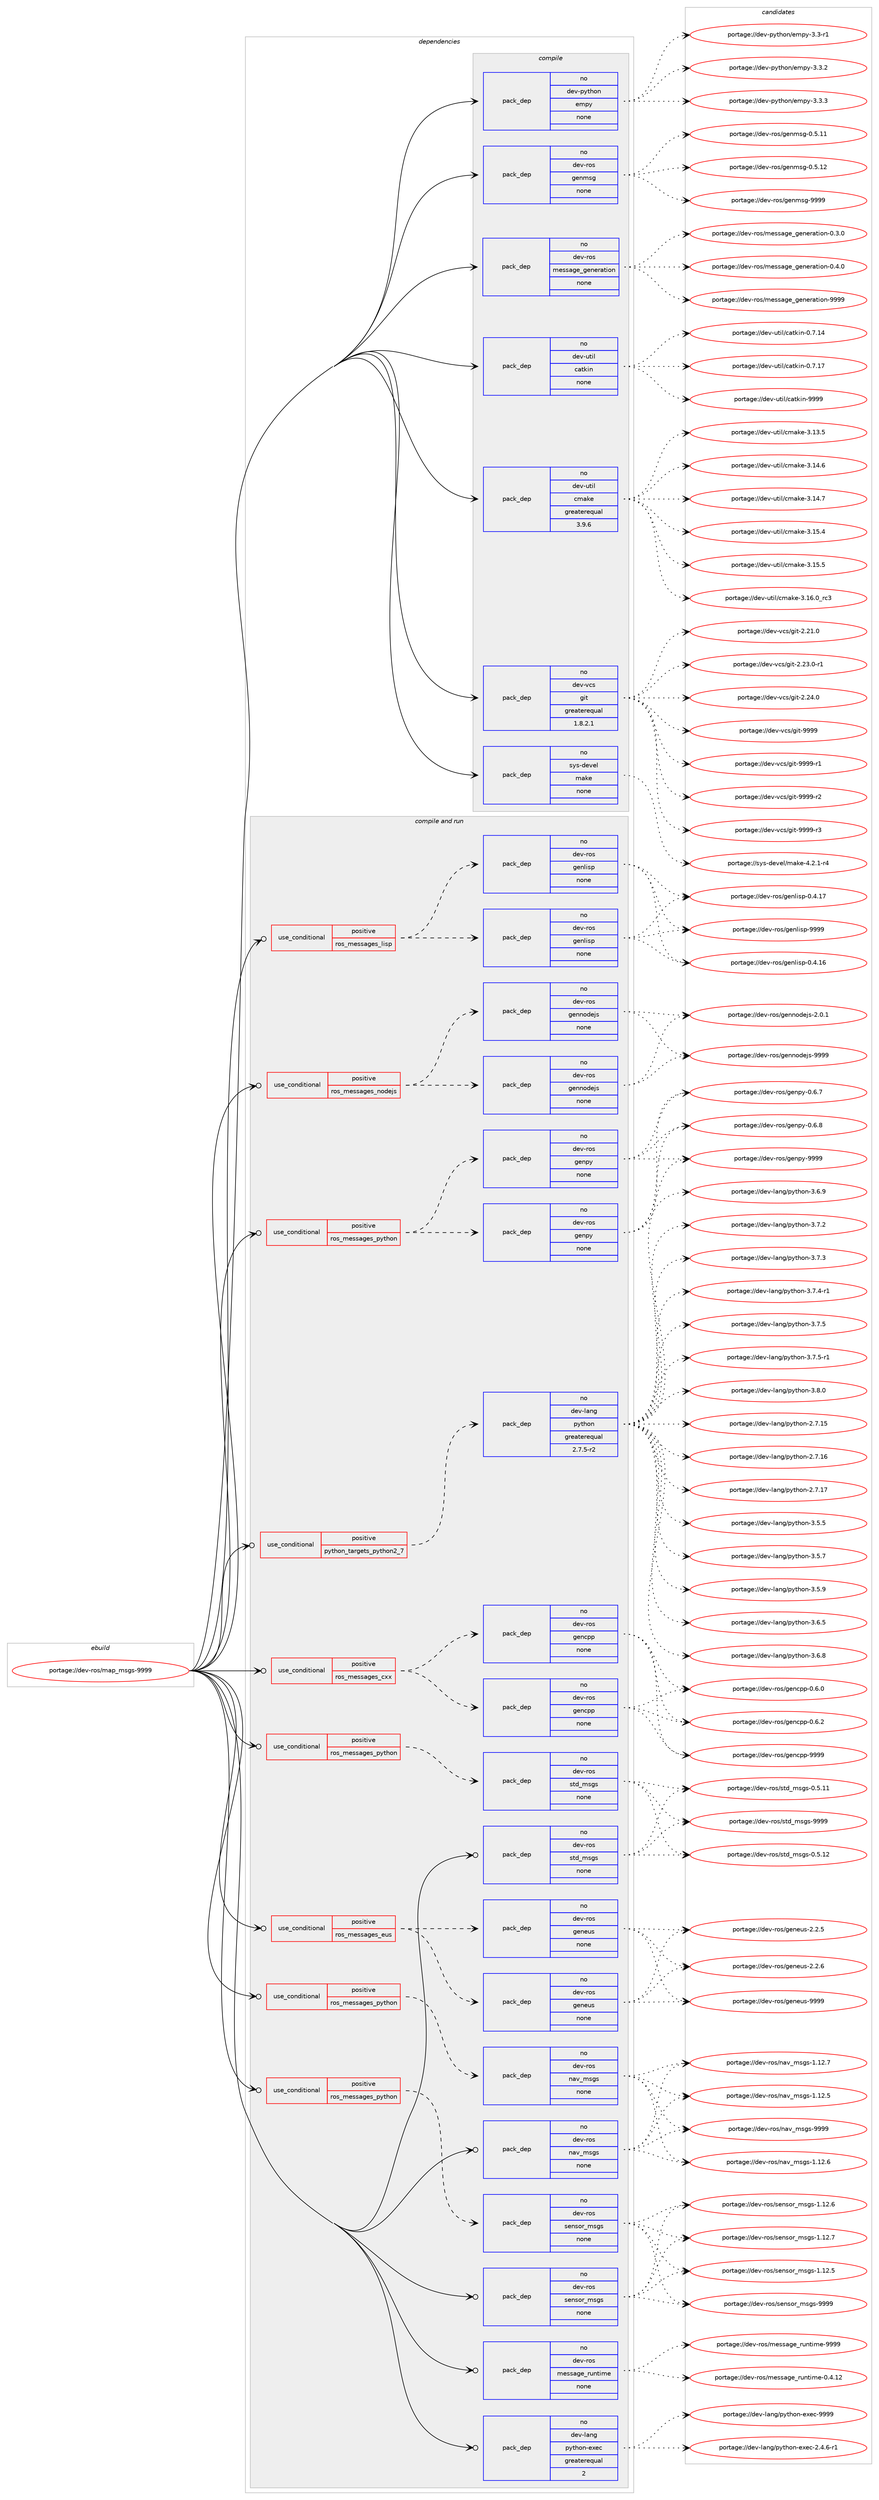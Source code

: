 digraph prolog {

# *************
# Graph options
# *************

newrank=true;
concentrate=true;
compound=true;
graph [rankdir=LR,fontname=Helvetica,fontsize=10,ranksep=1.5];#, ranksep=2.5, nodesep=0.2];
edge  [arrowhead=vee];
node  [fontname=Helvetica,fontsize=10];

# **********
# The ebuild
# **********

subgraph cluster_leftcol {
color=gray;
rank=same;
label=<<i>ebuild</i>>;
id [label="portage://dev-ros/map_msgs-9999", color=red, width=4, href="../dev-ros/map_msgs-9999.svg"];
}

# ****************
# The dependencies
# ****************

subgraph cluster_midcol {
color=gray;
label=<<i>dependencies</i>>;
subgraph cluster_compile {
fillcolor="#eeeeee";
style=filled;
label=<<i>compile</i>>;
subgraph pack144162 {
dependency190626 [label=<<TABLE BORDER="0" CELLBORDER="1" CELLSPACING="0" CELLPADDING="4" WIDTH="220"><TR><TD ROWSPAN="6" CELLPADDING="30">pack_dep</TD></TR><TR><TD WIDTH="110">no</TD></TR><TR><TD>dev-python</TD></TR><TR><TD>empy</TD></TR><TR><TD>none</TD></TR><TR><TD></TD></TR></TABLE>>, shape=none, color=blue];
}
id:e -> dependency190626:w [weight=20,style="solid",arrowhead="vee"];
subgraph pack144163 {
dependency190627 [label=<<TABLE BORDER="0" CELLBORDER="1" CELLSPACING="0" CELLPADDING="4" WIDTH="220"><TR><TD ROWSPAN="6" CELLPADDING="30">pack_dep</TD></TR><TR><TD WIDTH="110">no</TD></TR><TR><TD>dev-ros</TD></TR><TR><TD>genmsg</TD></TR><TR><TD>none</TD></TR><TR><TD></TD></TR></TABLE>>, shape=none, color=blue];
}
id:e -> dependency190627:w [weight=20,style="solid",arrowhead="vee"];
subgraph pack144164 {
dependency190628 [label=<<TABLE BORDER="0" CELLBORDER="1" CELLSPACING="0" CELLPADDING="4" WIDTH="220"><TR><TD ROWSPAN="6" CELLPADDING="30">pack_dep</TD></TR><TR><TD WIDTH="110">no</TD></TR><TR><TD>dev-ros</TD></TR><TR><TD>message_generation</TD></TR><TR><TD>none</TD></TR><TR><TD></TD></TR></TABLE>>, shape=none, color=blue];
}
id:e -> dependency190628:w [weight=20,style="solid",arrowhead="vee"];
subgraph pack144165 {
dependency190629 [label=<<TABLE BORDER="0" CELLBORDER="1" CELLSPACING="0" CELLPADDING="4" WIDTH="220"><TR><TD ROWSPAN="6" CELLPADDING="30">pack_dep</TD></TR><TR><TD WIDTH="110">no</TD></TR><TR><TD>dev-util</TD></TR><TR><TD>catkin</TD></TR><TR><TD>none</TD></TR><TR><TD></TD></TR></TABLE>>, shape=none, color=blue];
}
id:e -> dependency190629:w [weight=20,style="solid",arrowhead="vee"];
subgraph pack144166 {
dependency190630 [label=<<TABLE BORDER="0" CELLBORDER="1" CELLSPACING="0" CELLPADDING="4" WIDTH="220"><TR><TD ROWSPAN="6" CELLPADDING="30">pack_dep</TD></TR><TR><TD WIDTH="110">no</TD></TR><TR><TD>dev-util</TD></TR><TR><TD>cmake</TD></TR><TR><TD>greaterequal</TD></TR><TR><TD>3.9.6</TD></TR></TABLE>>, shape=none, color=blue];
}
id:e -> dependency190630:w [weight=20,style="solid",arrowhead="vee"];
subgraph pack144167 {
dependency190631 [label=<<TABLE BORDER="0" CELLBORDER="1" CELLSPACING="0" CELLPADDING="4" WIDTH="220"><TR><TD ROWSPAN="6" CELLPADDING="30">pack_dep</TD></TR><TR><TD WIDTH="110">no</TD></TR><TR><TD>dev-vcs</TD></TR><TR><TD>git</TD></TR><TR><TD>greaterequal</TD></TR><TR><TD>1.8.2.1</TD></TR></TABLE>>, shape=none, color=blue];
}
id:e -> dependency190631:w [weight=20,style="solid",arrowhead="vee"];
subgraph pack144168 {
dependency190632 [label=<<TABLE BORDER="0" CELLBORDER="1" CELLSPACING="0" CELLPADDING="4" WIDTH="220"><TR><TD ROWSPAN="6" CELLPADDING="30">pack_dep</TD></TR><TR><TD WIDTH="110">no</TD></TR><TR><TD>sys-devel</TD></TR><TR><TD>make</TD></TR><TR><TD>none</TD></TR><TR><TD></TD></TR></TABLE>>, shape=none, color=blue];
}
id:e -> dependency190632:w [weight=20,style="solid",arrowhead="vee"];
}
subgraph cluster_compileandrun {
fillcolor="#eeeeee";
style=filled;
label=<<i>compile and run</i>>;
subgraph cond43036 {
dependency190633 [label=<<TABLE BORDER="0" CELLBORDER="1" CELLSPACING="0" CELLPADDING="4"><TR><TD ROWSPAN="3" CELLPADDING="10">use_conditional</TD></TR><TR><TD>positive</TD></TR><TR><TD>python_targets_python2_7</TD></TR></TABLE>>, shape=none, color=red];
subgraph pack144169 {
dependency190634 [label=<<TABLE BORDER="0" CELLBORDER="1" CELLSPACING="0" CELLPADDING="4" WIDTH="220"><TR><TD ROWSPAN="6" CELLPADDING="30">pack_dep</TD></TR><TR><TD WIDTH="110">no</TD></TR><TR><TD>dev-lang</TD></TR><TR><TD>python</TD></TR><TR><TD>greaterequal</TD></TR><TR><TD>2.7.5-r2</TD></TR></TABLE>>, shape=none, color=blue];
}
dependency190633:e -> dependency190634:w [weight=20,style="dashed",arrowhead="vee"];
}
id:e -> dependency190633:w [weight=20,style="solid",arrowhead="odotvee"];
subgraph cond43037 {
dependency190635 [label=<<TABLE BORDER="0" CELLBORDER="1" CELLSPACING="0" CELLPADDING="4"><TR><TD ROWSPAN="3" CELLPADDING="10">use_conditional</TD></TR><TR><TD>positive</TD></TR><TR><TD>ros_messages_cxx</TD></TR></TABLE>>, shape=none, color=red];
subgraph pack144170 {
dependency190636 [label=<<TABLE BORDER="0" CELLBORDER="1" CELLSPACING="0" CELLPADDING="4" WIDTH="220"><TR><TD ROWSPAN="6" CELLPADDING="30">pack_dep</TD></TR><TR><TD WIDTH="110">no</TD></TR><TR><TD>dev-ros</TD></TR><TR><TD>gencpp</TD></TR><TR><TD>none</TD></TR><TR><TD></TD></TR></TABLE>>, shape=none, color=blue];
}
dependency190635:e -> dependency190636:w [weight=20,style="dashed",arrowhead="vee"];
subgraph pack144171 {
dependency190637 [label=<<TABLE BORDER="0" CELLBORDER="1" CELLSPACING="0" CELLPADDING="4" WIDTH="220"><TR><TD ROWSPAN="6" CELLPADDING="30">pack_dep</TD></TR><TR><TD WIDTH="110">no</TD></TR><TR><TD>dev-ros</TD></TR><TR><TD>gencpp</TD></TR><TR><TD>none</TD></TR><TR><TD></TD></TR></TABLE>>, shape=none, color=blue];
}
dependency190635:e -> dependency190637:w [weight=20,style="dashed",arrowhead="vee"];
}
id:e -> dependency190635:w [weight=20,style="solid",arrowhead="odotvee"];
subgraph cond43038 {
dependency190638 [label=<<TABLE BORDER="0" CELLBORDER="1" CELLSPACING="0" CELLPADDING="4"><TR><TD ROWSPAN="3" CELLPADDING="10">use_conditional</TD></TR><TR><TD>positive</TD></TR><TR><TD>ros_messages_eus</TD></TR></TABLE>>, shape=none, color=red];
subgraph pack144172 {
dependency190639 [label=<<TABLE BORDER="0" CELLBORDER="1" CELLSPACING="0" CELLPADDING="4" WIDTH="220"><TR><TD ROWSPAN="6" CELLPADDING="30">pack_dep</TD></TR><TR><TD WIDTH="110">no</TD></TR><TR><TD>dev-ros</TD></TR><TR><TD>geneus</TD></TR><TR><TD>none</TD></TR><TR><TD></TD></TR></TABLE>>, shape=none, color=blue];
}
dependency190638:e -> dependency190639:w [weight=20,style="dashed",arrowhead="vee"];
subgraph pack144173 {
dependency190640 [label=<<TABLE BORDER="0" CELLBORDER="1" CELLSPACING="0" CELLPADDING="4" WIDTH="220"><TR><TD ROWSPAN="6" CELLPADDING="30">pack_dep</TD></TR><TR><TD WIDTH="110">no</TD></TR><TR><TD>dev-ros</TD></TR><TR><TD>geneus</TD></TR><TR><TD>none</TD></TR><TR><TD></TD></TR></TABLE>>, shape=none, color=blue];
}
dependency190638:e -> dependency190640:w [weight=20,style="dashed",arrowhead="vee"];
}
id:e -> dependency190638:w [weight=20,style="solid",arrowhead="odotvee"];
subgraph cond43039 {
dependency190641 [label=<<TABLE BORDER="0" CELLBORDER="1" CELLSPACING="0" CELLPADDING="4"><TR><TD ROWSPAN="3" CELLPADDING="10">use_conditional</TD></TR><TR><TD>positive</TD></TR><TR><TD>ros_messages_lisp</TD></TR></TABLE>>, shape=none, color=red];
subgraph pack144174 {
dependency190642 [label=<<TABLE BORDER="0" CELLBORDER="1" CELLSPACING="0" CELLPADDING="4" WIDTH="220"><TR><TD ROWSPAN="6" CELLPADDING="30">pack_dep</TD></TR><TR><TD WIDTH="110">no</TD></TR><TR><TD>dev-ros</TD></TR><TR><TD>genlisp</TD></TR><TR><TD>none</TD></TR><TR><TD></TD></TR></TABLE>>, shape=none, color=blue];
}
dependency190641:e -> dependency190642:w [weight=20,style="dashed",arrowhead="vee"];
subgraph pack144175 {
dependency190643 [label=<<TABLE BORDER="0" CELLBORDER="1" CELLSPACING="0" CELLPADDING="4" WIDTH="220"><TR><TD ROWSPAN="6" CELLPADDING="30">pack_dep</TD></TR><TR><TD WIDTH="110">no</TD></TR><TR><TD>dev-ros</TD></TR><TR><TD>genlisp</TD></TR><TR><TD>none</TD></TR><TR><TD></TD></TR></TABLE>>, shape=none, color=blue];
}
dependency190641:e -> dependency190643:w [weight=20,style="dashed",arrowhead="vee"];
}
id:e -> dependency190641:w [weight=20,style="solid",arrowhead="odotvee"];
subgraph cond43040 {
dependency190644 [label=<<TABLE BORDER="0" CELLBORDER="1" CELLSPACING="0" CELLPADDING="4"><TR><TD ROWSPAN="3" CELLPADDING="10">use_conditional</TD></TR><TR><TD>positive</TD></TR><TR><TD>ros_messages_nodejs</TD></TR></TABLE>>, shape=none, color=red];
subgraph pack144176 {
dependency190645 [label=<<TABLE BORDER="0" CELLBORDER="1" CELLSPACING="0" CELLPADDING="4" WIDTH="220"><TR><TD ROWSPAN="6" CELLPADDING="30">pack_dep</TD></TR><TR><TD WIDTH="110">no</TD></TR><TR><TD>dev-ros</TD></TR><TR><TD>gennodejs</TD></TR><TR><TD>none</TD></TR><TR><TD></TD></TR></TABLE>>, shape=none, color=blue];
}
dependency190644:e -> dependency190645:w [weight=20,style="dashed",arrowhead="vee"];
subgraph pack144177 {
dependency190646 [label=<<TABLE BORDER="0" CELLBORDER="1" CELLSPACING="0" CELLPADDING="4" WIDTH="220"><TR><TD ROWSPAN="6" CELLPADDING="30">pack_dep</TD></TR><TR><TD WIDTH="110">no</TD></TR><TR><TD>dev-ros</TD></TR><TR><TD>gennodejs</TD></TR><TR><TD>none</TD></TR><TR><TD></TD></TR></TABLE>>, shape=none, color=blue];
}
dependency190644:e -> dependency190646:w [weight=20,style="dashed",arrowhead="vee"];
}
id:e -> dependency190644:w [weight=20,style="solid",arrowhead="odotvee"];
subgraph cond43041 {
dependency190647 [label=<<TABLE BORDER="0" CELLBORDER="1" CELLSPACING="0" CELLPADDING="4"><TR><TD ROWSPAN="3" CELLPADDING="10">use_conditional</TD></TR><TR><TD>positive</TD></TR><TR><TD>ros_messages_python</TD></TR></TABLE>>, shape=none, color=red];
subgraph pack144178 {
dependency190648 [label=<<TABLE BORDER="0" CELLBORDER="1" CELLSPACING="0" CELLPADDING="4" WIDTH="220"><TR><TD ROWSPAN="6" CELLPADDING="30">pack_dep</TD></TR><TR><TD WIDTH="110">no</TD></TR><TR><TD>dev-ros</TD></TR><TR><TD>genpy</TD></TR><TR><TD>none</TD></TR><TR><TD></TD></TR></TABLE>>, shape=none, color=blue];
}
dependency190647:e -> dependency190648:w [weight=20,style="dashed",arrowhead="vee"];
subgraph pack144179 {
dependency190649 [label=<<TABLE BORDER="0" CELLBORDER="1" CELLSPACING="0" CELLPADDING="4" WIDTH="220"><TR><TD ROWSPAN="6" CELLPADDING="30">pack_dep</TD></TR><TR><TD WIDTH="110">no</TD></TR><TR><TD>dev-ros</TD></TR><TR><TD>genpy</TD></TR><TR><TD>none</TD></TR><TR><TD></TD></TR></TABLE>>, shape=none, color=blue];
}
dependency190647:e -> dependency190649:w [weight=20,style="dashed",arrowhead="vee"];
}
id:e -> dependency190647:w [weight=20,style="solid",arrowhead="odotvee"];
subgraph cond43042 {
dependency190650 [label=<<TABLE BORDER="0" CELLBORDER="1" CELLSPACING="0" CELLPADDING="4"><TR><TD ROWSPAN="3" CELLPADDING="10">use_conditional</TD></TR><TR><TD>positive</TD></TR><TR><TD>ros_messages_python</TD></TR></TABLE>>, shape=none, color=red];
subgraph pack144180 {
dependency190651 [label=<<TABLE BORDER="0" CELLBORDER="1" CELLSPACING="0" CELLPADDING="4" WIDTH="220"><TR><TD ROWSPAN="6" CELLPADDING="30">pack_dep</TD></TR><TR><TD WIDTH="110">no</TD></TR><TR><TD>dev-ros</TD></TR><TR><TD>nav_msgs</TD></TR><TR><TD>none</TD></TR><TR><TD></TD></TR></TABLE>>, shape=none, color=blue];
}
dependency190650:e -> dependency190651:w [weight=20,style="dashed",arrowhead="vee"];
}
id:e -> dependency190650:w [weight=20,style="solid",arrowhead="odotvee"];
subgraph cond43043 {
dependency190652 [label=<<TABLE BORDER="0" CELLBORDER="1" CELLSPACING="0" CELLPADDING="4"><TR><TD ROWSPAN="3" CELLPADDING="10">use_conditional</TD></TR><TR><TD>positive</TD></TR><TR><TD>ros_messages_python</TD></TR></TABLE>>, shape=none, color=red];
subgraph pack144181 {
dependency190653 [label=<<TABLE BORDER="0" CELLBORDER="1" CELLSPACING="0" CELLPADDING="4" WIDTH="220"><TR><TD ROWSPAN="6" CELLPADDING="30">pack_dep</TD></TR><TR><TD WIDTH="110">no</TD></TR><TR><TD>dev-ros</TD></TR><TR><TD>sensor_msgs</TD></TR><TR><TD>none</TD></TR><TR><TD></TD></TR></TABLE>>, shape=none, color=blue];
}
dependency190652:e -> dependency190653:w [weight=20,style="dashed",arrowhead="vee"];
}
id:e -> dependency190652:w [weight=20,style="solid",arrowhead="odotvee"];
subgraph cond43044 {
dependency190654 [label=<<TABLE BORDER="0" CELLBORDER="1" CELLSPACING="0" CELLPADDING="4"><TR><TD ROWSPAN="3" CELLPADDING="10">use_conditional</TD></TR><TR><TD>positive</TD></TR><TR><TD>ros_messages_python</TD></TR></TABLE>>, shape=none, color=red];
subgraph pack144182 {
dependency190655 [label=<<TABLE BORDER="0" CELLBORDER="1" CELLSPACING="0" CELLPADDING="4" WIDTH="220"><TR><TD ROWSPAN="6" CELLPADDING="30">pack_dep</TD></TR><TR><TD WIDTH="110">no</TD></TR><TR><TD>dev-ros</TD></TR><TR><TD>std_msgs</TD></TR><TR><TD>none</TD></TR><TR><TD></TD></TR></TABLE>>, shape=none, color=blue];
}
dependency190654:e -> dependency190655:w [weight=20,style="dashed",arrowhead="vee"];
}
id:e -> dependency190654:w [weight=20,style="solid",arrowhead="odotvee"];
subgraph pack144183 {
dependency190656 [label=<<TABLE BORDER="0" CELLBORDER="1" CELLSPACING="0" CELLPADDING="4" WIDTH="220"><TR><TD ROWSPAN="6" CELLPADDING="30">pack_dep</TD></TR><TR><TD WIDTH="110">no</TD></TR><TR><TD>dev-lang</TD></TR><TR><TD>python-exec</TD></TR><TR><TD>greaterequal</TD></TR><TR><TD>2</TD></TR></TABLE>>, shape=none, color=blue];
}
id:e -> dependency190656:w [weight=20,style="solid",arrowhead="odotvee"];
subgraph pack144184 {
dependency190657 [label=<<TABLE BORDER="0" CELLBORDER="1" CELLSPACING="0" CELLPADDING="4" WIDTH="220"><TR><TD ROWSPAN="6" CELLPADDING="30">pack_dep</TD></TR><TR><TD WIDTH="110">no</TD></TR><TR><TD>dev-ros</TD></TR><TR><TD>message_runtime</TD></TR><TR><TD>none</TD></TR><TR><TD></TD></TR></TABLE>>, shape=none, color=blue];
}
id:e -> dependency190657:w [weight=20,style="solid",arrowhead="odotvee"];
subgraph pack144185 {
dependency190658 [label=<<TABLE BORDER="0" CELLBORDER="1" CELLSPACING="0" CELLPADDING="4" WIDTH="220"><TR><TD ROWSPAN="6" CELLPADDING="30">pack_dep</TD></TR><TR><TD WIDTH="110">no</TD></TR><TR><TD>dev-ros</TD></TR><TR><TD>nav_msgs</TD></TR><TR><TD>none</TD></TR><TR><TD></TD></TR></TABLE>>, shape=none, color=blue];
}
id:e -> dependency190658:w [weight=20,style="solid",arrowhead="odotvee"];
subgraph pack144186 {
dependency190659 [label=<<TABLE BORDER="0" CELLBORDER="1" CELLSPACING="0" CELLPADDING="4" WIDTH="220"><TR><TD ROWSPAN="6" CELLPADDING="30">pack_dep</TD></TR><TR><TD WIDTH="110">no</TD></TR><TR><TD>dev-ros</TD></TR><TR><TD>sensor_msgs</TD></TR><TR><TD>none</TD></TR><TR><TD></TD></TR></TABLE>>, shape=none, color=blue];
}
id:e -> dependency190659:w [weight=20,style="solid",arrowhead="odotvee"];
subgraph pack144187 {
dependency190660 [label=<<TABLE BORDER="0" CELLBORDER="1" CELLSPACING="0" CELLPADDING="4" WIDTH="220"><TR><TD ROWSPAN="6" CELLPADDING="30">pack_dep</TD></TR><TR><TD WIDTH="110">no</TD></TR><TR><TD>dev-ros</TD></TR><TR><TD>std_msgs</TD></TR><TR><TD>none</TD></TR><TR><TD></TD></TR></TABLE>>, shape=none, color=blue];
}
id:e -> dependency190660:w [weight=20,style="solid",arrowhead="odotvee"];
}
subgraph cluster_run {
fillcolor="#eeeeee";
style=filled;
label=<<i>run</i>>;
}
}

# **************
# The candidates
# **************

subgraph cluster_choices {
rank=same;
color=gray;
label=<<i>candidates</i>>;

subgraph choice144162 {
color=black;
nodesep=1;
choiceportage1001011184511212111610411111047101109112121455146514511449 [label="portage://dev-python/empy-3.3-r1", color=red, width=4,href="../dev-python/empy-3.3-r1.svg"];
choiceportage1001011184511212111610411111047101109112121455146514650 [label="portage://dev-python/empy-3.3.2", color=red, width=4,href="../dev-python/empy-3.3.2.svg"];
choiceportage1001011184511212111610411111047101109112121455146514651 [label="portage://dev-python/empy-3.3.3", color=red, width=4,href="../dev-python/empy-3.3.3.svg"];
dependency190626:e -> choiceportage1001011184511212111610411111047101109112121455146514511449:w [style=dotted,weight="100"];
dependency190626:e -> choiceportage1001011184511212111610411111047101109112121455146514650:w [style=dotted,weight="100"];
dependency190626:e -> choiceportage1001011184511212111610411111047101109112121455146514651:w [style=dotted,weight="100"];
}
subgraph choice144163 {
color=black;
nodesep=1;
choiceportage100101118451141111154710310111010911510345484653464949 [label="portage://dev-ros/genmsg-0.5.11", color=red, width=4,href="../dev-ros/genmsg-0.5.11.svg"];
choiceportage100101118451141111154710310111010911510345484653464950 [label="portage://dev-ros/genmsg-0.5.12", color=red, width=4,href="../dev-ros/genmsg-0.5.12.svg"];
choiceportage10010111845114111115471031011101091151034557575757 [label="portage://dev-ros/genmsg-9999", color=red, width=4,href="../dev-ros/genmsg-9999.svg"];
dependency190627:e -> choiceportage100101118451141111154710310111010911510345484653464949:w [style=dotted,weight="100"];
dependency190627:e -> choiceportage100101118451141111154710310111010911510345484653464950:w [style=dotted,weight="100"];
dependency190627:e -> choiceportage10010111845114111115471031011101091151034557575757:w [style=dotted,weight="100"];
}
subgraph choice144164 {
color=black;
nodesep=1;
choiceportage1001011184511411111547109101115115971031019510310111010111497116105111110454846514648 [label="portage://dev-ros/message_generation-0.3.0", color=red, width=4,href="../dev-ros/message_generation-0.3.0.svg"];
choiceportage1001011184511411111547109101115115971031019510310111010111497116105111110454846524648 [label="portage://dev-ros/message_generation-0.4.0", color=red, width=4,href="../dev-ros/message_generation-0.4.0.svg"];
choiceportage10010111845114111115471091011151159710310195103101110101114971161051111104557575757 [label="portage://dev-ros/message_generation-9999", color=red, width=4,href="../dev-ros/message_generation-9999.svg"];
dependency190628:e -> choiceportage1001011184511411111547109101115115971031019510310111010111497116105111110454846514648:w [style=dotted,weight="100"];
dependency190628:e -> choiceportage1001011184511411111547109101115115971031019510310111010111497116105111110454846524648:w [style=dotted,weight="100"];
dependency190628:e -> choiceportage10010111845114111115471091011151159710310195103101110101114971161051111104557575757:w [style=dotted,weight="100"];
}
subgraph choice144165 {
color=black;
nodesep=1;
choiceportage1001011184511711610510847999711610710511045484655464952 [label="portage://dev-util/catkin-0.7.14", color=red, width=4,href="../dev-util/catkin-0.7.14.svg"];
choiceportage1001011184511711610510847999711610710511045484655464955 [label="portage://dev-util/catkin-0.7.17", color=red, width=4,href="../dev-util/catkin-0.7.17.svg"];
choiceportage100101118451171161051084799971161071051104557575757 [label="portage://dev-util/catkin-9999", color=red, width=4,href="../dev-util/catkin-9999.svg"];
dependency190629:e -> choiceportage1001011184511711610510847999711610710511045484655464952:w [style=dotted,weight="100"];
dependency190629:e -> choiceportage1001011184511711610510847999711610710511045484655464955:w [style=dotted,weight="100"];
dependency190629:e -> choiceportage100101118451171161051084799971161071051104557575757:w [style=dotted,weight="100"];
}
subgraph choice144166 {
color=black;
nodesep=1;
choiceportage1001011184511711610510847991099710710145514649514653 [label="portage://dev-util/cmake-3.13.5", color=red, width=4,href="../dev-util/cmake-3.13.5.svg"];
choiceportage1001011184511711610510847991099710710145514649524654 [label="portage://dev-util/cmake-3.14.6", color=red, width=4,href="../dev-util/cmake-3.14.6.svg"];
choiceportage1001011184511711610510847991099710710145514649524655 [label="portage://dev-util/cmake-3.14.7", color=red, width=4,href="../dev-util/cmake-3.14.7.svg"];
choiceportage1001011184511711610510847991099710710145514649534652 [label="portage://dev-util/cmake-3.15.4", color=red, width=4,href="../dev-util/cmake-3.15.4.svg"];
choiceportage1001011184511711610510847991099710710145514649534653 [label="portage://dev-util/cmake-3.15.5", color=red, width=4,href="../dev-util/cmake-3.15.5.svg"];
choiceportage1001011184511711610510847991099710710145514649544648951149951 [label="portage://dev-util/cmake-3.16.0_rc3", color=red, width=4,href="../dev-util/cmake-3.16.0_rc3.svg"];
dependency190630:e -> choiceportage1001011184511711610510847991099710710145514649514653:w [style=dotted,weight="100"];
dependency190630:e -> choiceportage1001011184511711610510847991099710710145514649524654:w [style=dotted,weight="100"];
dependency190630:e -> choiceportage1001011184511711610510847991099710710145514649524655:w [style=dotted,weight="100"];
dependency190630:e -> choiceportage1001011184511711610510847991099710710145514649534652:w [style=dotted,weight="100"];
dependency190630:e -> choiceportage1001011184511711610510847991099710710145514649534653:w [style=dotted,weight="100"];
dependency190630:e -> choiceportage1001011184511711610510847991099710710145514649544648951149951:w [style=dotted,weight="100"];
}
subgraph choice144167 {
color=black;
nodesep=1;
choiceportage10010111845118991154710310511645504650494648 [label="portage://dev-vcs/git-2.21.0", color=red, width=4,href="../dev-vcs/git-2.21.0.svg"];
choiceportage100101118451189911547103105116455046505146484511449 [label="portage://dev-vcs/git-2.23.0-r1", color=red, width=4,href="../dev-vcs/git-2.23.0-r1.svg"];
choiceportage10010111845118991154710310511645504650524648 [label="portage://dev-vcs/git-2.24.0", color=red, width=4,href="../dev-vcs/git-2.24.0.svg"];
choiceportage1001011184511899115471031051164557575757 [label="portage://dev-vcs/git-9999", color=red, width=4,href="../dev-vcs/git-9999.svg"];
choiceportage10010111845118991154710310511645575757574511449 [label="portage://dev-vcs/git-9999-r1", color=red, width=4,href="../dev-vcs/git-9999-r1.svg"];
choiceportage10010111845118991154710310511645575757574511450 [label="portage://dev-vcs/git-9999-r2", color=red, width=4,href="../dev-vcs/git-9999-r2.svg"];
choiceportage10010111845118991154710310511645575757574511451 [label="portage://dev-vcs/git-9999-r3", color=red, width=4,href="../dev-vcs/git-9999-r3.svg"];
dependency190631:e -> choiceportage10010111845118991154710310511645504650494648:w [style=dotted,weight="100"];
dependency190631:e -> choiceportage100101118451189911547103105116455046505146484511449:w [style=dotted,weight="100"];
dependency190631:e -> choiceportage10010111845118991154710310511645504650524648:w [style=dotted,weight="100"];
dependency190631:e -> choiceportage1001011184511899115471031051164557575757:w [style=dotted,weight="100"];
dependency190631:e -> choiceportage10010111845118991154710310511645575757574511449:w [style=dotted,weight="100"];
dependency190631:e -> choiceportage10010111845118991154710310511645575757574511450:w [style=dotted,weight="100"];
dependency190631:e -> choiceportage10010111845118991154710310511645575757574511451:w [style=dotted,weight="100"];
}
subgraph choice144168 {
color=black;
nodesep=1;
choiceportage1151211154510010111810110847109971071014552465046494511452 [label="portage://sys-devel/make-4.2.1-r4", color=red, width=4,href="../sys-devel/make-4.2.1-r4.svg"];
dependency190632:e -> choiceportage1151211154510010111810110847109971071014552465046494511452:w [style=dotted,weight="100"];
}
subgraph choice144169 {
color=black;
nodesep=1;
choiceportage10010111845108971101034711212111610411111045504655464953 [label="portage://dev-lang/python-2.7.15", color=red, width=4,href="../dev-lang/python-2.7.15.svg"];
choiceportage10010111845108971101034711212111610411111045504655464954 [label="portage://dev-lang/python-2.7.16", color=red, width=4,href="../dev-lang/python-2.7.16.svg"];
choiceportage10010111845108971101034711212111610411111045504655464955 [label="portage://dev-lang/python-2.7.17", color=red, width=4,href="../dev-lang/python-2.7.17.svg"];
choiceportage100101118451089711010347112121116104111110455146534653 [label="portage://dev-lang/python-3.5.5", color=red, width=4,href="../dev-lang/python-3.5.5.svg"];
choiceportage100101118451089711010347112121116104111110455146534655 [label="portage://dev-lang/python-3.5.7", color=red, width=4,href="../dev-lang/python-3.5.7.svg"];
choiceportage100101118451089711010347112121116104111110455146534657 [label="portage://dev-lang/python-3.5.9", color=red, width=4,href="../dev-lang/python-3.5.9.svg"];
choiceportage100101118451089711010347112121116104111110455146544653 [label="portage://dev-lang/python-3.6.5", color=red, width=4,href="../dev-lang/python-3.6.5.svg"];
choiceportage100101118451089711010347112121116104111110455146544656 [label="portage://dev-lang/python-3.6.8", color=red, width=4,href="../dev-lang/python-3.6.8.svg"];
choiceportage100101118451089711010347112121116104111110455146544657 [label="portage://dev-lang/python-3.6.9", color=red, width=4,href="../dev-lang/python-3.6.9.svg"];
choiceportage100101118451089711010347112121116104111110455146554650 [label="portage://dev-lang/python-3.7.2", color=red, width=4,href="../dev-lang/python-3.7.2.svg"];
choiceportage100101118451089711010347112121116104111110455146554651 [label="portage://dev-lang/python-3.7.3", color=red, width=4,href="../dev-lang/python-3.7.3.svg"];
choiceportage1001011184510897110103471121211161041111104551465546524511449 [label="portage://dev-lang/python-3.7.4-r1", color=red, width=4,href="../dev-lang/python-3.7.4-r1.svg"];
choiceportage100101118451089711010347112121116104111110455146554653 [label="portage://dev-lang/python-3.7.5", color=red, width=4,href="../dev-lang/python-3.7.5.svg"];
choiceportage1001011184510897110103471121211161041111104551465546534511449 [label="portage://dev-lang/python-3.7.5-r1", color=red, width=4,href="../dev-lang/python-3.7.5-r1.svg"];
choiceportage100101118451089711010347112121116104111110455146564648 [label="portage://dev-lang/python-3.8.0", color=red, width=4,href="../dev-lang/python-3.8.0.svg"];
dependency190634:e -> choiceportage10010111845108971101034711212111610411111045504655464953:w [style=dotted,weight="100"];
dependency190634:e -> choiceportage10010111845108971101034711212111610411111045504655464954:w [style=dotted,weight="100"];
dependency190634:e -> choiceportage10010111845108971101034711212111610411111045504655464955:w [style=dotted,weight="100"];
dependency190634:e -> choiceportage100101118451089711010347112121116104111110455146534653:w [style=dotted,weight="100"];
dependency190634:e -> choiceportage100101118451089711010347112121116104111110455146534655:w [style=dotted,weight="100"];
dependency190634:e -> choiceportage100101118451089711010347112121116104111110455146534657:w [style=dotted,weight="100"];
dependency190634:e -> choiceportage100101118451089711010347112121116104111110455146544653:w [style=dotted,weight="100"];
dependency190634:e -> choiceportage100101118451089711010347112121116104111110455146544656:w [style=dotted,weight="100"];
dependency190634:e -> choiceportage100101118451089711010347112121116104111110455146544657:w [style=dotted,weight="100"];
dependency190634:e -> choiceportage100101118451089711010347112121116104111110455146554650:w [style=dotted,weight="100"];
dependency190634:e -> choiceportage100101118451089711010347112121116104111110455146554651:w [style=dotted,weight="100"];
dependency190634:e -> choiceportage1001011184510897110103471121211161041111104551465546524511449:w [style=dotted,weight="100"];
dependency190634:e -> choiceportage100101118451089711010347112121116104111110455146554653:w [style=dotted,weight="100"];
dependency190634:e -> choiceportage1001011184510897110103471121211161041111104551465546534511449:w [style=dotted,weight="100"];
dependency190634:e -> choiceportage100101118451089711010347112121116104111110455146564648:w [style=dotted,weight="100"];
}
subgraph choice144170 {
color=black;
nodesep=1;
choiceportage100101118451141111154710310111099112112454846544648 [label="portage://dev-ros/gencpp-0.6.0", color=red, width=4,href="../dev-ros/gencpp-0.6.0.svg"];
choiceportage100101118451141111154710310111099112112454846544650 [label="portage://dev-ros/gencpp-0.6.2", color=red, width=4,href="../dev-ros/gencpp-0.6.2.svg"];
choiceportage1001011184511411111547103101110991121124557575757 [label="portage://dev-ros/gencpp-9999", color=red, width=4,href="../dev-ros/gencpp-9999.svg"];
dependency190636:e -> choiceportage100101118451141111154710310111099112112454846544648:w [style=dotted,weight="100"];
dependency190636:e -> choiceportage100101118451141111154710310111099112112454846544650:w [style=dotted,weight="100"];
dependency190636:e -> choiceportage1001011184511411111547103101110991121124557575757:w [style=dotted,weight="100"];
}
subgraph choice144171 {
color=black;
nodesep=1;
choiceportage100101118451141111154710310111099112112454846544648 [label="portage://dev-ros/gencpp-0.6.0", color=red, width=4,href="../dev-ros/gencpp-0.6.0.svg"];
choiceportage100101118451141111154710310111099112112454846544650 [label="portage://dev-ros/gencpp-0.6.2", color=red, width=4,href="../dev-ros/gencpp-0.6.2.svg"];
choiceportage1001011184511411111547103101110991121124557575757 [label="portage://dev-ros/gencpp-9999", color=red, width=4,href="../dev-ros/gencpp-9999.svg"];
dependency190637:e -> choiceportage100101118451141111154710310111099112112454846544648:w [style=dotted,weight="100"];
dependency190637:e -> choiceportage100101118451141111154710310111099112112454846544650:w [style=dotted,weight="100"];
dependency190637:e -> choiceportage1001011184511411111547103101110991121124557575757:w [style=dotted,weight="100"];
}
subgraph choice144172 {
color=black;
nodesep=1;
choiceportage1001011184511411111547103101110101117115455046504653 [label="portage://dev-ros/geneus-2.2.5", color=red, width=4,href="../dev-ros/geneus-2.2.5.svg"];
choiceportage1001011184511411111547103101110101117115455046504654 [label="portage://dev-ros/geneus-2.2.6", color=red, width=4,href="../dev-ros/geneus-2.2.6.svg"];
choiceportage10010111845114111115471031011101011171154557575757 [label="portage://dev-ros/geneus-9999", color=red, width=4,href="../dev-ros/geneus-9999.svg"];
dependency190639:e -> choiceportage1001011184511411111547103101110101117115455046504653:w [style=dotted,weight="100"];
dependency190639:e -> choiceportage1001011184511411111547103101110101117115455046504654:w [style=dotted,weight="100"];
dependency190639:e -> choiceportage10010111845114111115471031011101011171154557575757:w [style=dotted,weight="100"];
}
subgraph choice144173 {
color=black;
nodesep=1;
choiceportage1001011184511411111547103101110101117115455046504653 [label="portage://dev-ros/geneus-2.2.5", color=red, width=4,href="../dev-ros/geneus-2.2.5.svg"];
choiceportage1001011184511411111547103101110101117115455046504654 [label="portage://dev-ros/geneus-2.2.6", color=red, width=4,href="../dev-ros/geneus-2.2.6.svg"];
choiceportage10010111845114111115471031011101011171154557575757 [label="portage://dev-ros/geneus-9999", color=red, width=4,href="../dev-ros/geneus-9999.svg"];
dependency190640:e -> choiceportage1001011184511411111547103101110101117115455046504653:w [style=dotted,weight="100"];
dependency190640:e -> choiceportage1001011184511411111547103101110101117115455046504654:w [style=dotted,weight="100"];
dependency190640:e -> choiceportage10010111845114111115471031011101011171154557575757:w [style=dotted,weight="100"];
}
subgraph choice144174 {
color=black;
nodesep=1;
choiceportage100101118451141111154710310111010810511511245484652464954 [label="portage://dev-ros/genlisp-0.4.16", color=red, width=4,href="../dev-ros/genlisp-0.4.16.svg"];
choiceportage100101118451141111154710310111010810511511245484652464955 [label="portage://dev-ros/genlisp-0.4.17", color=red, width=4,href="../dev-ros/genlisp-0.4.17.svg"];
choiceportage10010111845114111115471031011101081051151124557575757 [label="portage://dev-ros/genlisp-9999", color=red, width=4,href="../dev-ros/genlisp-9999.svg"];
dependency190642:e -> choiceportage100101118451141111154710310111010810511511245484652464954:w [style=dotted,weight="100"];
dependency190642:e -> choiceportage100101118451141111154710310111010810511511245484652464955:w [style=dotted,weight="100"];
dependency190642:e -> choiceportage10010111845114111115471031011101081051151124557575757:w [style=dotted,weight="100"];
}
subgraph choice144175 {
color=black;
nodesep=1;
choiceportage100101118451141111154710310111010810511511245484652464954 [label="portage://dev-ros/genlisp-0.4.16", color=red, width=4,href="../dev-ros/genlisp-0.4.16.svg"];
choiceportage100101118451141111154710310111010810511511245484652464955 [label="portage://dev-ros/genlisp-0.4.17", color=red, width=4,href="../dev-ros/genlisp-0.4.17.svg"];
choiceportage10010111845114111115471031011101081051151124557575757 [label="portage://dev-ros/genlisp-9999", color=red, width=4,href="../dev-ros/genlisp-9999.svg"];
dependency190643:e -> choiceportage100101118451141111154710310111010810511511245484652464954:w [style=dotted,weight="100"];
dependency190643:e -> choiceportage100101118451141111154710310111010810511511245484652464955:w [style=dotted,weight="100"];
dependency190643:e -> choiceportage10010111845114111115471031011101081051151124557575757:w [style=dotted,weight="100"];
}
subgraph choice144176 {
color=black;
nodesep=1;
choiceportage1001011184511411111547103101110110111100101106115455046484649 [label="portage://dev-ros/gennodejs-2.0.1", color=red, width=4,href="../dev-ros/gennodejs-2.0.1.svg"];
choiceportage10010111845114111115471031011101101111001011061154557575757 [label="portage://dev-ros/gennodejs-9999", color=red, width=4,href="../dev-ros/gennodejs-9999.svg"];
dependency190645:e -> choiceportage1001011184511411111547103101110110111100101106115455046484649:w [style=dotted,weight="100"];
dependency190645:e -> choiceportage10010111845114111115471031011101101111001011061154557575757:w [style=dotted,weight="100"];
}
subgraph choice144177 {
color=black;
nodesep=1;
choiceportage1001011184511411111547103101110110111100101106115455046484649 [label="portage://dev-ros/gennodejs-2.0.1", color=red, width=4,href="../dev-ros/gennodejs-2.0.1.svg"];
choiceportage10010111845114111115471031011101101111001011061154557575757 [label="portage://dev-ros/gennodejs-9999", color=red, width=4,href="../dev-ros/gennodejs-9999.svg"];
dependency190646:e -> choiceportage1001011184511411111547103101110110111100101106115455046484649:w [style=dotted,weight="100"];
dependency190646:e -> choiceportage10010111845114111115471031011101101111001011061154557575757:w [style=dotted,weight="100"];
}
subgraph choice144178 {
color=black;
nodesep=1;
choiceportage1001011184511411111547103101110112121454846544655 [label="portage://dev-ros/genpy-0.6.7", color=red, width=4,href="../dev-ros/genpy-0.6.7.svg"];
choiceportage1001011184511411111547103101110112121454846544656 [label="portage://dev-ros/genpy-0.6.8", color=red, width=4,href="../dev-ros/genpy-0.6.8.svg"];
choiceportage10010111845114111115471031011101121214557575757 [label="portage://dev-ros/genpy-9999", color=red, width=4,href="../dev-ros/genpy-9999.svg"];
dependency190648:e -> choiceportage1001011184511411111547103101110112121454846544655:w [style=dotted,weight="100"];
dependency190648:e -> choiceportage1001011184511411111547103101110112121454846544656:w [style=dotted,weight="100"];
dependency190648:e -> choiceportage10010111845114111115471031011101121214557575757:w [style=dotted,weight="100"];
}
subgraph choice144179 {
color=black;
nodesep=1;
choiceportage1001011184511411111547103101110112121454846544655 [label="portage://dev-ros/genpy-0.6.7", color=red, width=4,href="../dev-ros/genpy-0.6.7.svg"];
choiceportage1001011184511411111547103101110112121454846544656 [label="portage://dev-ros/genpy-0.6.8", color=red, width=4,href="../dev-ros/genpy-0.6.8.svg"];
choiceportage10010111845114111115471031011101121214557575757 [label="portage://dev-ros/genpy-9999", color=red, width=4,href="../dev-ros/genpy-9999.svg"];
dependency190649:e -> choiceportage1001011184511411111547103101110112121454846544655:w [style=dotted,weight="100"];
dependency190649:e -> choiceportage1001011184511411111547103101110112121454846544656:w [style=dotted,weight="100"];
dependency190649:e -> choiceportage10010111845114111115471031011101121214557575757:w [style=dotted,weight="100"];
}
subgraph choice144180 {
color=black;
nodesep=1;
choiceportage1001011184511411111547110971189510911510311545494649504653 [label="portage://dev-ros/nav_msgs-1.12.5", color=red, width=4,href="../dev-ros/nav_msgs-1.12.5.svg"];
choiceportage1001011184511411111547110971189510911510311545494649504654 [label="portage://dev-ros/nav_msgs-1.12.6", color=red, width=4,href="../dev-ros/nav_msgs-1.12.6.svg"];
choiceportage1001011184511411111547110971189510911510311545494649504655 [label="portage://dev-ros/nav_msgs-1.12.7", color=red, width=4,href="../dev-ros/nav_msgs-1.12.7.svg"];
choiceportage100101118451141111154711097118951091151031154557575757 [label="portage://dev-ros/nav_msgs-9999", color=red, width=4,href="../dev-ros/nav_msgs-9999.svg"];
dependency190651:e -> choiceportage1001011184511411111547110971189510911510311545494649504653:w [style=dotted,weight="100"];
dependency190651:e -> choiceportage1001011184511411111547110971189510911510311545494649504654:w [style=dotted,weight="100"];
dependency190651:e -> choiceportage1001011184511411111547110971189510911510311545494649504655:w [style=dotted,weight="100"];
dependency190651:e -> choiceportage100101118451141111154711097118951091151031154557575757:w [style=dotted,weight="100"];
}
subgraph choice144181 {
color=black;
nodesep=1;
choiceportage10010111845114111115471151011101151111149510911510311545494649504653 [label="portage://dev-ros/sensor_msgs-1.12.5", color=red, width=4,href="../dev-ros/sensor_msgs-1.12.5.svg"];
choiceportage10010111845114111115471151011101151111149510911510311545494649504654 [label="portage://dev-ros/sensor_msgs-1.12.6", color=red, width=4,href="../dev-ros/sensor_msgs-1.12.6.svg"];
choiceportage10010111845114111115471151011101151111149510911510311545494649504655 [label="portage://dev-ros/sensor_msgs-1.12.7", color=red, width=4,href="../dev-ros/sensor_msgs-1.12.7.svg"];
choiceportage1001011184511411111547115101110115111114951091151031154557575757 [label="portage://dev-ros/sensor_msgs-9999", color=red, width=4,href="../dev-ros/sensor_msgs-9999.svg"];
dependency190653:e -> choiceportage10010111845114111115471151011101151111149510911510311545494649504653:w [style=dotted,weight="100"];
dependency190653:e -> choiceportage10010111845114111115471151011101151111149510911510311545494649504654:w [style=dotted,weight="100"];
dependency190653:e -> choiceportage10010111845114111115471151011101151111149510911510311545494649504655:w [style=dotted,weight="100"];
dependency190653:e -> choiceportage1001011184511411111547115101110115111114951091151031154557575757:w [style=dotted,weight="100"];
}
subgraph choice144182 {
color=black;
nodesep=1;
choiceportage10010111845114111115471151161009510911510311545484653464949 [label="portage://dev-ros/std_msgs-0.5.11", color=red, width=4,href="../dev-ros/std_msgs-0.5.11.svg"];
choiceportage10010111845114111115471151161009510911510311545484653464950 [label="portage://dev-ros/std_msgs-0.5.12", color=red, width=4,href="../dev-ros/std_msgs-0.5.12.svg"];
choiceportage1001011184511411111547115116100951091151031154557575757 [label="portage://dev-ros/std_msgs-9999", color=red, width=4,href="../dev-ros/std_msgs-9999.svg"];
dependency190655:e -> choiceportage10010111845114111115471151161009510911510311545484653464949:w [style=dotted,weight="100"];
dependency190655:e -> choiceportage10010111845114111115471151161009510911510311545484653464950:w [style=dotted,weight="100"];
dependency190655:e -> choiceportage1001011184511411111547115116100951091151031154557575757:w [style=dotted,weight="100"];
}
subgraph choice144183 {
color=black;
nodesep=1;
choiceportage10010111845108971101034711212111610411111045101120101994550465246544511449 [label="portage://dev-lang/python-exec-2.4.6-r1", color=red, width=4,href="../dev-lang/python-exec-2.4.6-r1.svg"];
choiceportage10010111845108971101034711212111610411111045101120101994557575757 [label="portage://dev-lang/python-exec-9999", color=red, width=4,href="../dev-lang/python-exec-9999.svg"];
dependency190656:e -> choiceportage10010111845108971101034711212111610411111045101120101994550465246544511449:w [style=dotted,weight="100"];
dependency190656:e -> choiceportage10010111845108971101034711212111610411111045101120101994557575757:w [style=dotted,weight="100"];
}
subgraph choice144184 {
color=black;
nodesep=1;
choiceportage1001011184511411111547109101115115971031019511411711011610510910145484652464950 [label="portage://dev-ros/message_runtime-0.4.12", color=red, width=4,href="../dev-ros/message_runtime-0.4.12.svg"];
choiceportage100101118451141111154710910111511597103101951141171101161051091014557575757 [label="portage://dev-ros/message_runtime-9999", color=red, width=4,href="../dev-ros/message_runtime-9999.svg"];
dependency190657:e -> choiceportage1001011184511411111547109101115115971031019511411711011610510910145484652464950:w [style=dotted,weight="100"];
dependency190657:e -> choiceportage100101118451141111154710910111511597103101951141171101161051091014557575757:w [style=dotted,weight="100"];
}
subgraph choice144185 {
color=black;
nodesep=1;
choiceportage1001011184511411111547110971189510911510311545494649504653 [label="portage://dev-ros/nav_msgs-1.12.5", color=red, width=4,href="../dev-ros/nav_msgs-1.12.5.svg"];
choiceportage1001011184511411111547110971189510911510311545494649504654 [label="portage://dev-ros/nav_msgs-1.12.6", color=red, width=4,href="../dev-ros/nav_msgs-1.12.6.svg"];
choiceportage1001011184511411111547110971189510911510311545494649504655 [label="portage://dev-ros/nav_msgs-1.12.7", color=red, width=4,href="../dev-ros/nav_msgs-1.12.7.svg"];
choiceportage100101118451141111154711097118951091151031154557575757 [label="portage://dev-ros/nav_msgs-9999", color=red, width=4,href="../dev-ros/nav_msgs-9999.svg"];
dependency190658:e -> choiceportage1001011184511411111547110971189510911510311545494649504653:w [style=dotted,weight="100"];
dependency190658:e -> choiceportage1001011184511411111547110971189510911510311545494649504654:w [style=dotted,weight="100"];
dependency190658:e -> choiceportage1001011184511411111547110971189510911510311545494649504655:w [style=dotted,weight="100"];
dependency190658:e -> choiceportage100101118451141111154711097118951091151031154557575757:w [style=dotted,weight="100"];
}
subgraph choice144186 {
color=black;
nodesep=1;
choiceportage10010111845114111115471151011101151111149510911510311545494649504653 [label="portage://dev-ros/sensor_msgs-1.12.5", color=red, width=4,href="../dev-ros/sensor_msgs-1.12.5.svg"];
choiceportage10010111845114111115471151011101151111149510911510311545494649504654 [label="portage://dev-ros/sensor_msgs-1.12.6", color=red, width=4,href="../dev-ros/sensor_msgs-1.12.6.svg"];
choiceportage10010111845114111115471151011101151111149510911510311545494649504655 [label="portage://dev-ros/sensor_msgs-1.12.7", color=red, width=4,href="../dev-ros/sensor_msgs-1.12.7.svg"];
choiceportage1001011184511411111547115101110115111114951091151031154557575757 [label="portage://dev-ros/sensor_msgs-9999", color=red, width=4,href="../dev-ros/sensor_msgs-9999.svg"];
dependency190659:e -> choiceportage10010111845114111115471151011101151111149510911510311545494649504653:w [style=dotted,weight="100"];
dependency190659:e -> choiceportage10010111845114111115471151011101151111149510911510311545494649504654:w [style=dotted,weight="100"];
dependency190659:e -> choiceportage10010111845114111115471151011101151111149510911510311545494649504655:w [style=dotted,weight="100"];
dependency190659:e -> choiceportage1001011184511411111547115101110115111114951091151031154557575757:w [style=dotted,weight="100"];
}
subgraph choice144187 {
color=black;
nodesep=1;
choiceportage10010111845114111115471151161009510911510311545484653464949 [label="portage://dev-ros/std_msgs-0.5.11", color=red, width=4,href="../dev-ros/std_msgs-0.5.11.svg"];
choiceportage10010111845114111115471151161009510911510311545484653464950 [label="portage://dev-ros/std_msgs-0.5.12", color=red, width=4,href="../dev-ros/std_msgs-0.5.12.svg"];
choiceportage1001011184511411111547115116100951091151031154557575757 [label="portage://dev-ros/std_msgs-9999", color=red, width=4,href="../dev-ros/std_msgs-9999.svg"];
dependency190660:e -> choiceportage10010111845114111115471151161009510911510311545484653464949:w [style=dotted,weight="100"];
dependency190660:e -> choiceportage10010111845114111115471151161009510911510311545484653464950:w [style=dotted,weight="100"];
dependency190660:e -> choiceportage1001011184511411111547115116100951091151031154557575757:w [style=dotted,weight="100"];
}
}

}
